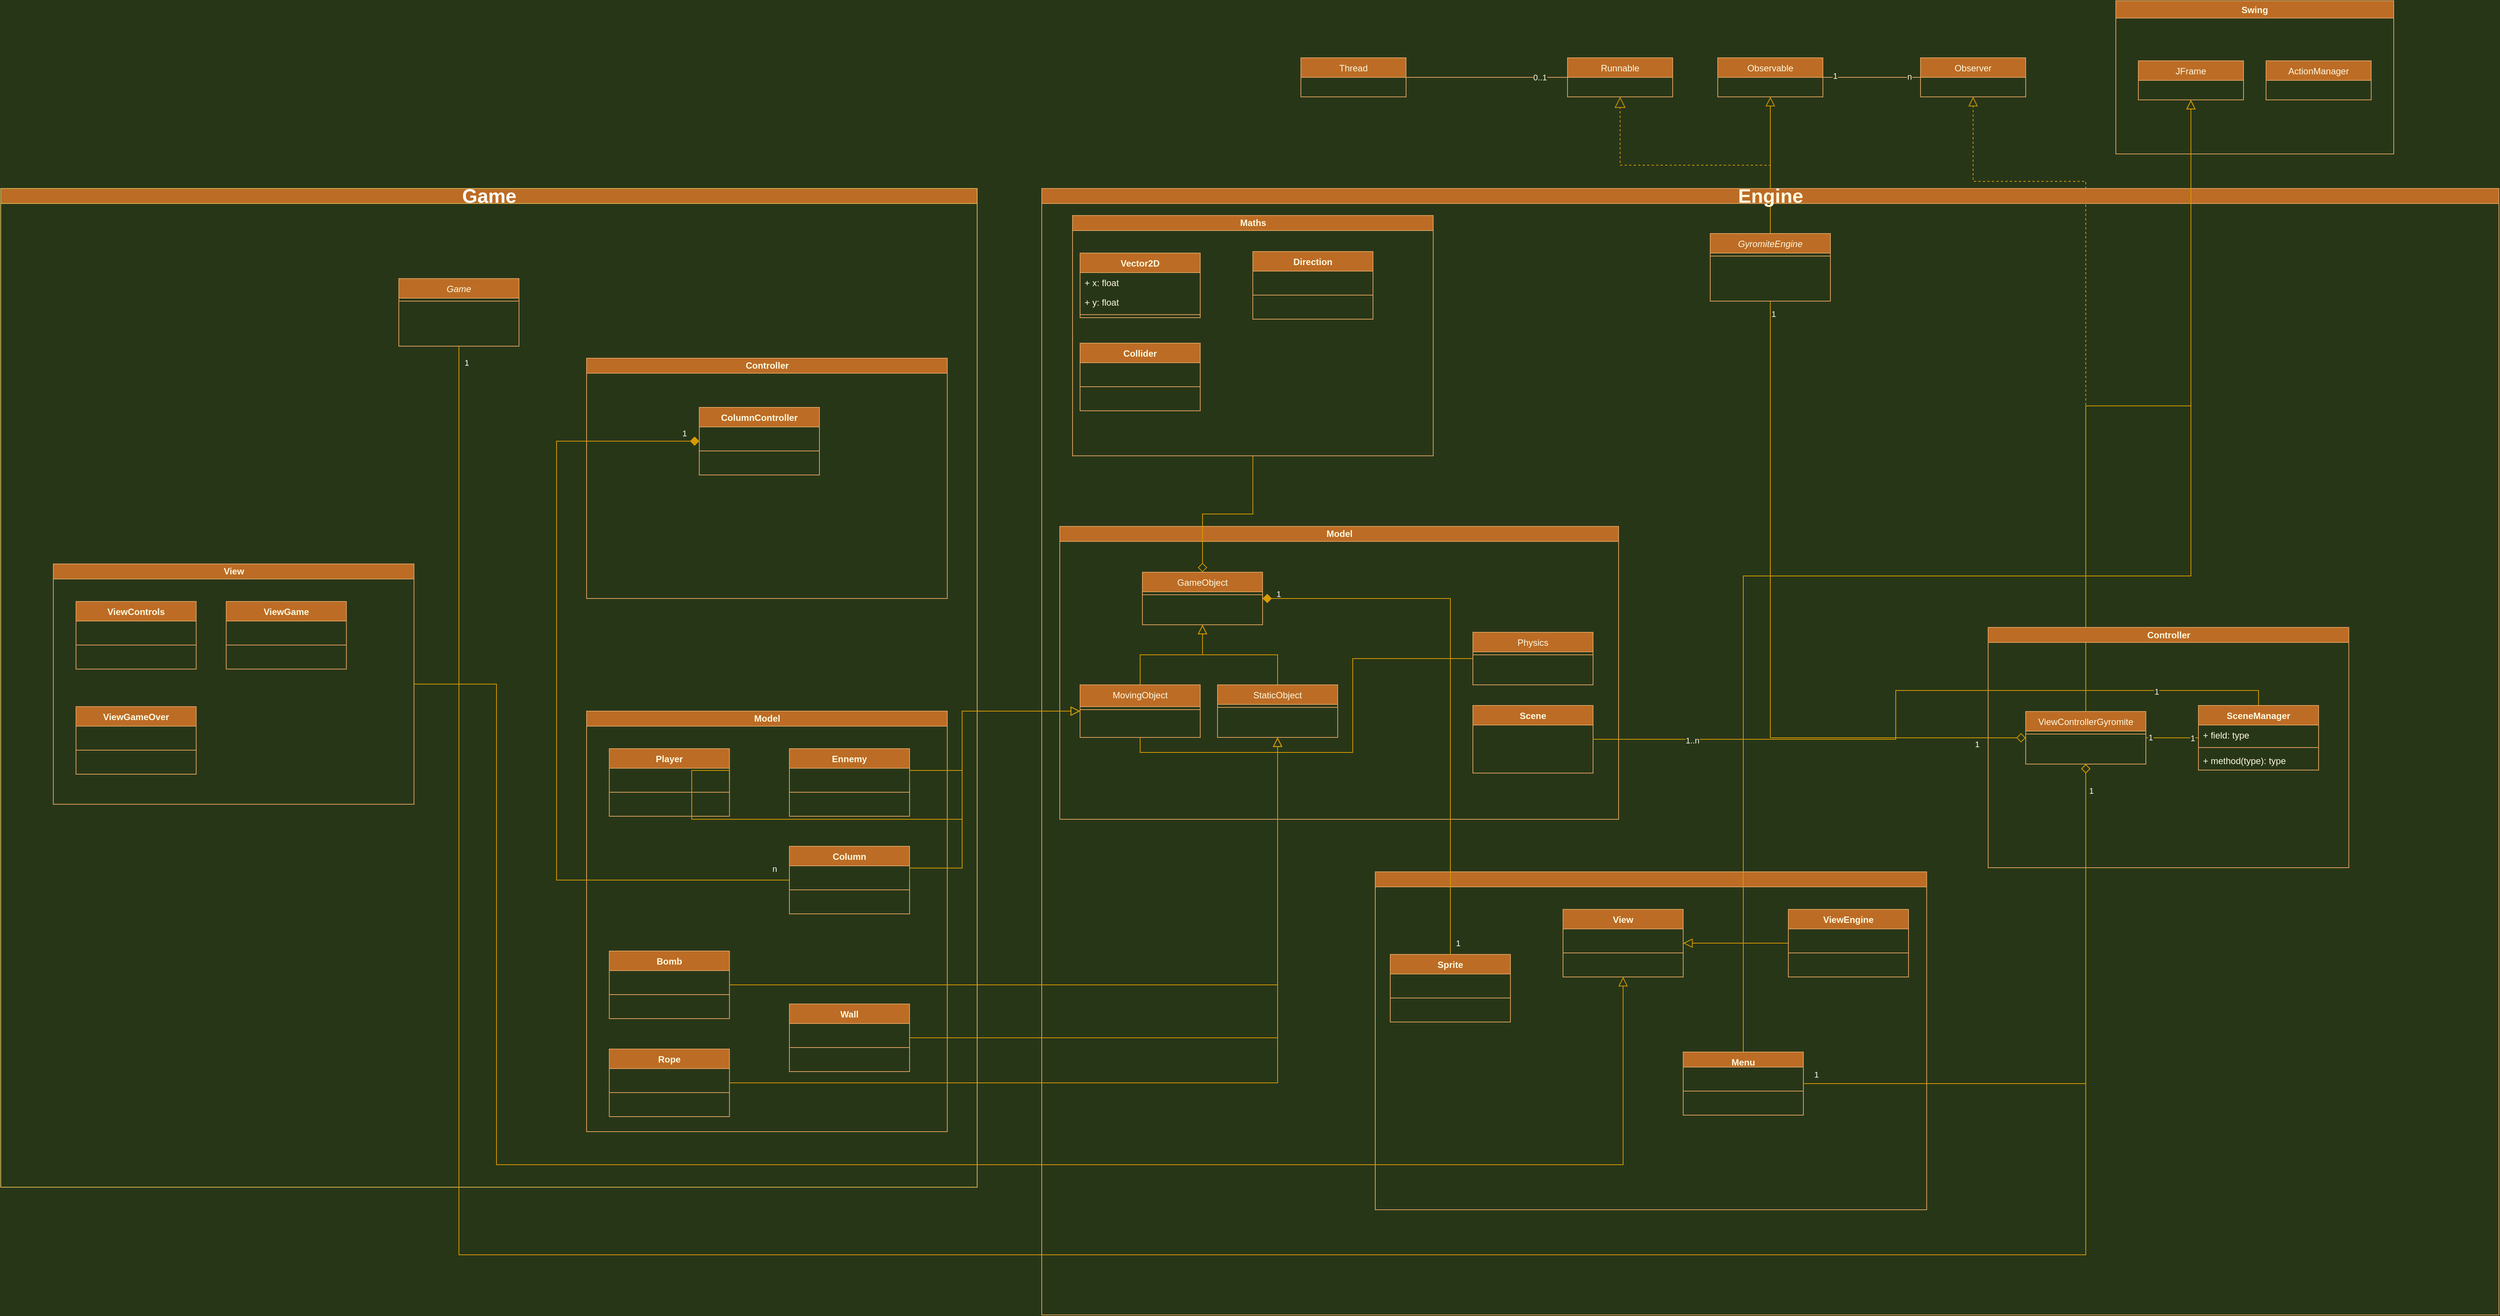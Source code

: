 <mxfile version="14.0.1" type="github">
  <diagram id="C5RBs43oDa-KdzZeNtuy" name="Page-1">
    <mxGraphModel dx="4851" dy="2394" grid="1" gridSize="10" guides="1" tooltips="1" connect="1" arrows="1" fold="1" page="1" pageScale="1" pageWidth="827" pageHeight="1169" background="#283618" math="0" shadow="0">
      <root>
        <mxCell id="WIyWlLk6GJQsqaUBKTNV-0" />
        <mxCell id="WIyWlLk6GJQsqaUBKTNV-1" parent="WIyWlLk6GJQsqaUBKTNV-0" />
        <mxCell id="8KOI1_YlrmLfLzNtjn5b-30" value="Thread" style="swimlane;fontStyle=0;childLayout=stackLayout;horizontal=1;startSize=26;fillColor=#BC6C25;horizontalStack=0;resizeParent=1;resizeParentMax=0;resizeLast=0;collapsible=1;marginBottom=0;strokeColor=#DDA15E;fontColor=#FEFAE0;" parent="WIyWlLk6GJQsqaUBKTNV-1" vertex="1">
          <mxGeometry x="-109" y="-794" width="140" height="52" as="geometry" />
        </mxCell>
        <mxCell id="8KOI1_YlrmLfLzNtjn5b-31" value="Observer" style="swimlane;fontStyle=0;childLayout=stackLayout;horizontal=1;startSize=26;fillColor=#BC6C25;horizontalStack=0;resizeParent=1;resizeParentMax=0;resizeLast=0;collapsible=1;marginBottom=0;strokeColor=#DDA15E;fontColor=#FEFAE0;" parent="WIyWlLk6GJQsqaUBKTNV-1" vertex="1">
          <mxGeometry x="716" y="-794" width="140" height="52" as="geometry" />
        </mxCell>
        <mxCell id="8KOI1_YlrmLfLzNtjn5b-64" style="edgeStyle=orthogonalEdgeStyle;rounded=0;sketch=0;orthogonalLoop=1;jettySize=auto;html=1;exitX=1;exitY=0.5;exitDx=0;exitDy=0;entryX=0;entryY=0.5;entryDx=0;entryDy=0;endArrow=none;endFill=0;fontColor=#FEFAE0;labelBackgroundColor=#283618;strokeColor=#DDA15E;" parent="WIyWlLk6GJQsqaUBKTNV-1" source="8KOI1_YlrmLfLzNtjn5b-32" target="8KOI1_YlrmLfLzNtjn5b-31" edge="1">
          <mxGeometry relative="1" as="geometry" />
        </mxCell>
        <mxCell id="8KOI1_YlrmLfLzNtjn5b-65" value="1" style="edgeLabel;html=1;align=center;verticalAlign=middle;resizable=0;points=[];fontColor=#FEFAE0;labelBackgroundColor=#283618;" parent="8KOI1_YlrmLfLzNtjn5b-64" vertex="1" connectable="0">
          <mxGeometry x="-0.754" y="2" relative="1" as="geometry">
            <mxPoint as="offset" />
          </mxGeometry>
        </mxCell>
        <mxCell id="8KOI1_YlrmLfLzNtjn5b-66" value="n" style="edgeLabel;html=1;align=center;verticalAlign=middle;resizable=0;points=[];fontColor=#FEFAE0;labelBackgroundColor=#283618;" parent="8KOI1_YlrmLfLzNtjn5b-64" vertex="1" connectable="0">
          <mxGeometry x="0.763" y="1" relative="1" as="geometry">
            <mxPoint as="offset" />
          </mxGeometry>
        </mxCell>
        <mxCell id="8KOI1_YlrmLfLzNtjn5b-32" value="Observable" style="swimlane;fontStyle=0;childLayout=stackLayout;horizontal=1;startSize=26;fillColor=#BC6C25;horizontalStack=0;resizeParent=1;resizeParentMax=0;resizeLast=0;collapsible=1;marginBottom=0;strokeColor=#DDA15E;fontColor=#FEFAE0;" parent="WIyWlLk6GJQsqaUBKTNV-1" vertex="1">
          <mxGeometry x="446" y="-794" width="140" height="52" as="geometry" />
        </mxCell>
        <mxCell id="8KOI1_YlrmLfLzNtjn5b-33" value="Runnable" style="swimlane;fontStyle=0;childLayout=stackLayout;horizontal=1;startSize=26;fillColor=#BC6C25;horizontalStack=0;resizeParent=1;resizeParentMax=0;resizeLast=0;collapsible=1;marginBottom=0;strokeColor=#DDA15E;fontColor=#FEFAE0;" parent="WIyWlLk6GJQsqaUBKTNV-1" vertex="1">
          <mxGeometry x="246" y="-794" width="140" height="52" as="geometry" />
        </mxCell>
        <mxCell id="8KOI1_YlrmLfLzNtjn5b-34" value="JFrame" style="swimlane;fontStyle=0;childLayout=stackLayout;horizontal=1;startSize=26;fillColor=#BC6C25;horizontalStack=0;resizeParent=1;resizeParentMax=0;resizeLast=0;collapsible=1;marginBottom=0;strokeColor=#DDA15E;fontColor=#FEFAE0;" parent="WIyWlLk6GJQsqaUBKTNV-1" vertex="1">
          <mxGeometry x="1006" y="-790" width="140" height="52" as="geometry" />
        </mxCell>
        <mxCell id="8KOI1_YlrmLfLzNtjn5b-35" value="ActionManager" style="swimlane;fontStyle=0;childLayout=stackLayout;horizontal=1;startSize=26;fillColor=#BC6C25;horizontalStack=0;resizeParent=1;resizeParentMax=0;resizeLast=0;collapsible=1;marginBottom=0;strokeColor=#DDA15E;fontColor=#FEFAE0;" parent="WIyWlLk6GJQsqaUBKTNV-1" vertex="1">
          <mxGeometry x="1176" y="-790" width="140" height="52" as="geometry" />
        </mxCell>
        <mxCell id="8KOI1_YlrmLfLzNtjn5b-39" value="" style="endArrow=none;html=1;fontColor=#FEFAE0;exitX=1;exitY=0.5;exitDx=0;exitDy=0;entryX=0;entryY=0.5;entryDx=0;entryDy=0;labelBackgroundColor=#283618;strokeColor=#DDA15E;" parent="WIyWlLk6GJQsqaUBKTNV-1" source="8KOI1_YlrmLfLzNtjn5b-30" target="8KOI1_YlrmLfLzNtjn5b-33" edge="1">
          <mxGeometry width="50" height="50" relative="1" as="geometry">
            <mxPoint x="406" y="-614" as="sourcePoint" />
            <mxPoint x="456" y="-664" as="targetPoint" />
          </mxGeometry>
        </mxCell>
        <mxCell id="8KOI1_YlrmLfLzNtjn5b-69" value="0..1" style="edgeLabel;html=1;align=center;verticalAlign=middle;resizable=0;points=[];fontColor=#FEFAE0;labelBackgroundColor=#283618;" parent="8KOI1_YlrmLfLzNtjn5b-39" vertex="1" connectable="0">
          <mxGeometry x="0.653" relative="1" as="geometry">
            <mxPoint as="offset" />
          </mxGeometry>
        </mxCell>
        <mxCell id="8KOI1_YlrmLfLzNtjn5b-40" value="" style="endArrow=block;endSize=10;endFill=0;shadow=0;strokeWidth=1;rounded=0;edgeStyle=elbowEdgeStyle;elbow=vertical;entryX=0.5;entryY=1;entryDx=0;entryDy=0;exitX=0.5;exitY=0;exitDx=0;exitDy=0;labelBackgroundColor=#283618;strokeColor=#d79b00;fontColor=#FEFAE0;fillColor=#ffe6cc;" parent="WIyWlLk6GJQsqaUBKTNV-1" source="8KOI1_YlrmLfLzNtjn5b-0" target="8KOI1_YlrmLfLzNtjn5b-32" edge="1">
          <mxGeometry width="160" relative="1" as="geometry">
            <mxPoint x="216" y="-449.5" as="sourcePoint" />
            <mxPoint x="316" y="-599.5" as="targetPoint" />
          </mxGeometry>
        </mxCell>
        <mxCell id="8KOI1_YlrmLfLzNtjn5b-41" value="" style="endArrow=block;dashed=1;endFill=0;endSize=12;html=1;fontColor=#FEFAE0;exitX=0.5;exitY=0;exitDx=0;exitDy=0;entryX=0.5;entryY=1;entryDx=0;entryDy=0;edgeStyle=orthogonalEdgeStyle;rounded=0;labelBackgroundColor=#283618;strokeColor=#d79b00;fillColor=#ffe6cc;" parent="WIyWlLk6GJQsqaUBKTNV-1" source="8KOI1_YlrmLfLzNtjn5b-0" target="8KOI1_YlrmLfLzNtjn5b-33" edge="1">
          <mxGeometry width="160" relative="1" as="geometry">
            <mxPoint x="356" y="-709.5" as="sourcePoint" />
            <mxPoint x="516" y="-709.5" as="targetPoint" />
          </mxGeometry>
        </mxCell>
        <mxCell id="8KOI1_YlrmLfLzNtjn5b-50" value="" style="endArrow=block;endSize=10;endFill=0;shadow=0;strokeWidth=1;rounded=0;edgeStyle=elbowEdgeStyle;elbow=vertical;entryX=0.5;entryY=1;entryDx=0;entryDy=0;exitX=0.5;exitY=0;exitDx=0;exitDy=0;labelBackgroundColor=#283618;strokeColor=#d79b00;fontColor=#FEFAE0;fillColor=#ffe6cc;" parent="WIyWlLk6GJQsqaUBKTNV-1" source="8KOI1_YlrmLfLzNtjn5b-42" target="8KOI1_YlrmLfLzNtjn5b-34" edge="1">
          <mxGeometry width="160" relative="1" as="geometry">
            <mxPoint x="-19.0" y="-269.5" as="sourcePoint" />
            <mxPoint x="336" y="-399.5" as="targetPoint" />
          </mxGeometry>
        </mxCell>
        <mxCell id="8KOI1_YlrmLfLzNtjn5b-63" value="" style="endArrow=block;endSize=10;endFill=0;shadow=0;strokeWidth=1;rounded=0;edgeStyle=elbowEdgeStyle;elbow=vertical;entryX=0.5;entryY=1;entryDx=0;entryDy=0;exitX=0.5;exitY=0;exitDx=0;exitDy=0;dashed=1;labelBackgroundColor=#283618;strokeColor=#d79b00;fontColor=#FEFAE0;fillColor=#ffe6cc;" parent="WIyWlLk6GJQsqaUBKTNV-1" source="8KOI1_YlrmLfLzNtjn5b-42" target="8KOI1_YlrmLfLzNtjn5b-31" edge="1">
          <mxGeometry width="160" relative="1" as="geometry">
            <mxPoint x="826" y="-309.5" as="sourcePoint" />
            <mxPoint x="1116" y="-537.5" as="targetPoint" />
            <Array as="points">
              <mxPoint x="786" y="-629.5" />
              <mxPoint x="976" y="-349.5" />
            </Array>
          </mxGeometry>
        </mxCell>
        <mxCell id="8KOI1_YlrmLfLzNtjn5b-75" value="&lt;font style=&quot;font-size: 26px&quot;&gt;Engine&lt;/font&gt;" style="swimlane;html=1;startSize=20;horizontal=1;containerType=tree;newEdgeStyle={&quot;edgeStyle&quot;:&quot;elbowEdgeStyle&quot;,&quot;startArrow&quot;:&quot;none&quot;,&quot;endArrow&quot;:&quot;none&quot;};fillColor=#BC6C25;strokeColor=#DDA15E;fontColor=#FEFAE0;strokeWidth=1;perimeterSpacing=0;" parent="WIyWlLk6GJQsqaUBKTNV-1" vertex="1">
          <mxGeometry x="-454" y="-620" width="1940" height="1500" as="geometry" />
        </mxCell>
        <mxCell id="8KOI1_YlrmLfLzNtjn5b-81" value="Controller" style="swimlane;html=1;startSize=20;horizontal=1;containerType=tree;newEdgeStyle={&quot;edgeStyle&quot;:&quot;elbowEdgeStyle&quot;,&quot;startArrow&quot;:&quot;none&quot;,&quot;endArrow&quot;:&quot;none&quot;};fillColor=#BC6C25;strokeColor=#DDA15E;fontColor=#FEFAE0;" parent="8KOI1_YlrmLfLzNtjn5b-75" vertex="1">
          <mxGeometry x="1260" y="584.5" width="480.2" height="320" as="geometry" />
        </mxCell>
        <mxCell id="8KOI1_YlrmLfLzNtjn5b-42" value="ViewControllerGyromite" style="swimlane;fontStyle=0;align=center;verticalAlign=top;childLayout=stackLayout;horizontal=1;startSize=26;horizontalStack=0;resizeParent=1;resizeLast=0;collapsible=1;marginBottom=0;rounded=0;shadow=0;strokeWidth=1;fillColor=#BC6C25;strokeColor=#DDA15E;fontColor=#FEFAE0;" parent="8KOI1_YlrmLfLzNtjn5b-81" vertex="1">
          <mxGeometry x="50" y="112" width="160" height="70" as="geometry">
            <mxRectangle x="340" y="380" width="170" height="26" as="alternateBounds" />
          </mxGeometry>
        </mxCell>
        <mxCell id="8KOI1_YlrmLfLzNtjn5b-43" value="" style="line;html=1;strokeWidth=1;align=left;verticalAlign=middle;spacingTop=-1;spacingLeft=3;spacingRight=3;rotatable=0;labelPosition=right;points=[];portConstraint=eastwest;labelBackgroundColor=#283618;fillColor=#BC6C25;strokeColor=#DDA15E;fontColor=#FEFAE0;" parent="8KOI1_YlrmLfLzNtjn5b-42" vertex="1">
          <mxGeometry y="26" width="160" height="8" as="geometry" />
        </mxCell>
        <mxCell id="8KOI1_YlrmLfLzNtjn5b-113" value="SceneManager" style="swimlane;fontStyle=1;align=center;verticalAlign=top;childLayout=stackLayout;horizontal=1;startSize=26;horizontalStack=0;resizeParent=1;resizeParentMax=0;resizeLast=0;collapsible=1;marginBottom=0;fillColor=#BC6C25;strokeColor=#DDA15E;fontColor=#FEFAE0;" parent="8KOI1_YlrmLfLzNtjn5b-81" vertex="1">
          <mxGeometry x="280" y="104" width="160" height="86" as="geometry" />
        </mxCell>
        <mxCell id="8KOI1_YlrmLfLzNtjn5b-114" value="+ field: type" style="text;strokeColor=none;fillColor=none;align=left;verticalAlign=top;spacingLeft=4;spacingRight=4;overflow=hidden;rotatable=0;points=[[0,0.5],[1,0.5]];portConstraint=eastwest;fontColor=#FEFAE0;" parent="8KOI1_YlrmLfLzNtjn5b-113" vertex="1">
          <mxGeometry y="26" width="160" height="26" as="geometry" />
        </mxCell>
        <mxCell id="8KOI1_YlrmLfLzNtjn5b-115" value="" style="line;strokeWidth=1;fillColor=none;align=left;verticalAlign=middle;spacingTop=-1;spacingLeft=3;spacingRight=3;rotatable=0;labelPosition=right;points=[];portConstraint=eastwest;labelBackgroundColor=#283618;strokeColor=#DDA15E;fontColor=#FEFAE0;" parent="8KOI1_YlrmLfLzNtjn5b-113" vertex="1">
          <mxGeometry y="52" width="160" height="8" as="geometry" />
        </mxCell>
        <mxCell id="8KOI1_YlrmLfLzNtjn5b-116" value="+ method(type): type" style="text;strokeColor=none;fillColor=none;align=left;verticalAlign=top;spacingLeft=4;spacingRight=4;overflow=hidden;rotatable=0;points=[[0,0.5],[1,0.5]];portConstraint=eastwest;fontColor=#FEFAE0;" parent="8KOI1_YlrmLfLzNtjn5b-113" vertex="1">
          <mxGeometry y="60" width="160" height="26" as="geometry" />
        </mxCell>
        <mxCell id="8KOI1_YlrmLfLzNtjn5b-117" style="edgeStyle=orthogonalEdgeStyle;rounded=0;sketch=0;orthogonalLoop=1;jettySize=auto;html=1;entryX=1;entryY=0.5;entryDx=0;entryDy=0;endArrow=none;endFill=0;fontColor=#FEFAE0;labelBackgroundColor=#283618;strokeColor=#d79b00;fillColor=#ffe6cc;" parent="8KOI1_YlrmLfLzNtjn5b-81" source="8KOI1_YlrmLfLzNtjn5b-113" target="8KOI1_YlrmLfLzNtjn5b-42" edge="1">
          <mxGeometry relative="1" as="geometry" />
        </mxCell>
        <mxCell id="8KOI1_YlrmLfLzNtjn5b-118" value="1" style="edgeLabel;html=1;align=center;verticalAlign=middle;resizable=0;points=[];fontColor=#FEFAE0;labelBackgroundColor=#283618;" parent="8KOI1_YlrmLfLzNtjn5b-117" vertex="1" connectable="0">
          <mxGeometry x="0.841" y="-1" relative="1" as="geometry">
            <mxPoint as="offset" />
          </mxGeometry>
        </mxCell>
        <mxCell id="8KOI1_YlrmLfLzNtjn5b-119" value="1" style="edgeLabel;html=1;align=center;verticalAlign=middle;resizable=0;points=[];fontColor=#FEFAE0;labelBackgroundColor=#283618;" parent="8KOI1_YlrmLfLzNtjn5b-117" vertex="1" connectable="0">
          <mxGeometry x="-0.751" relative="1" as="geometry">
            <mxPoint as="offset" />
          </mxGeometry>
        </mxCell>
        <mxCell id="5Mr3wBkSUfu-SN_bbP91-120" style="edgeStyle=orthogonalEdgeStyle;rounded=0;orthogonalLoop=1;jettySize=auto;html=1;exitX=0.5;exitY=1;exitDx=0;exitDy=0;entryX=0;entryY=0.5;entryDx=0;entryDy=0;endArrow=diamond;endFill=0;strokeColor=#d79b00;fillColor=#ffe6cc;endSize=10;" edge="1" parent="8KOI1_YlrmLfLzNtjn5b-75" source="8KOI1_YlrmLfLzNtjn5b-0" target="8KOI1_YlrmLfLzNtjn5b-42">
          <mxGeometry relative="1" as="geometry">
            <Array as="points">
              <mxPoint x="970" y="732" />
            </Array>
          </mxGeometry>
        </mxCell>
        <mxCell id="5Mr3wBkSUfu-SN_bbP91-125" value="&lt;span style=&quot;&quot;&gt;&lt;font color=&quot;#FFFFFF&quot;&gt;1&lt;/font&gt;&lt;/span&gt;" style="edgeLabel;html=1;align=center;verticalAlign=middle;resizable=0;points=[];labelBackgroundColor=none;" vertex="1" connectable="0" parent="5Mr3wBkSUfu-SN_bbP91-120">
          <mxGeometry x="0.828" y="1" relative="1" as="geometry">
            <mxPoint x="13.42" y="9.5" as="offset" />
          </mxGeometry>
        </mxCell>
        <mxCell id="5Mr3wBkSUfu-SN_bbP91-126" value="1" style="edgeLabel;html=1;align=center;verticalAlign=middle;resizable=0;points=[];fontColor=#FFFFFF;labelBackgroundColor=none;" vertex="1" connectable="0" parent="5Mr3wBkSUfu-SN_bbP91-120">
          <mxGeometry x="-0.963" relative="1" as="geometry">
            <mxPoint x="4" as="offset" />
          </mxGeometry>
        </mxCell>
        <mxCell id="8KOI1_YlrmLfLzNtjn5b-0" value="GyromiteEngine" style="swimlane;fontStyle=2;align=center;verticalAlign=top;childLayout=stackLayout;horizontal=1;startSize=26;horizontalStack=0;resizeParent=1;resizeLast=0;collapsible=1;marginBottom=0;rounded=0;shadow=0;strokeWidth=1;fillColor=#BC6C25;strokeColor=#DDA15E;fontColor=#FEFAE0;" parent="8KOI1_YlrmLfLzNtjn5b-75" vertex="1">
          <mxGeometry x="890" y="60" width="160" height="90" as="geometry">
            <mxRectangle x="230" y="140" width="160" height="26" as="alternateBounds" />
          </mxGeometry>
        </mxCell>
        <mxCell id="8KOI1_YlrmLfLzNtjn5b-4" value="" style="line;html=1;strokeWidth=1;align=left;verticalAlign=middle;spacingTop=-1;spacingLeft=3;spacingRight=3;rotatable=0;labelPosition=right;points=[];portConstraint=eastwest;labelBackgroundColor=#283618;fillColor=#BC6C25;strokeColor=#DDA15E;fontColor=#FEFAE0;" parent="8KOI1_YlrmLfLzNtjn5b-0" vertex="1">
          <mxGeometry y="26" width="160" height="8" as="geometry" />
        </mxCell>
        <mxCell id="5Mr3wBkSUfu-SN_bbP91-8" value="Model" style="swimlane;html=1;startSize=20;horizontal=1;containerType=tree;newEdgeStyle={&quot;edgeStyle&quot;:&quot;elbowEdgeStyle&quot;,&quot;startArrow&quot;:&quot;none&quot;,&quot;endArrow&quot;:&quot;none&quot;};fillColor=#BC6C25;strokeColor=#DDA15E;fontColor=#FEFAE0;" vertex="1" parent="8KOI1_YlrmLfLzNtjn5b-75">
          <mxGeometry x="24" y="450" width="744" height="390" as="geometry" />
        </mxCell>
        <mxCell id="8KOI1_YlrmLfLzNtjn5b-17" value="GameObject" style="swimlane;fontStyle=0;align=center;verticalAlign=top;childLayout=stackLayout;horizontal=1;startSize=26;horizontalStack=0;resizeParent=1;resizeLast=0;collapsible=1;marginBottom=0;rounded=0;shadow=0;strokeWidth=1;fillColor=#BC6C25;strokeColor=#DDA15E;fontColor=#FEFAE0;" parent="5Mr3wBkSUfu-SN_bbP91-8" vertex="1">
          <mxGeometry x="110" y="61" width="160" height="70" as="geometry">
            <mxRectangle x="550" y="140" width="160" height="26" as="alternateBounds" />
          </mxGeometry>
        </mxCell>
        <mxCell id="8KOI1_YlrmLfLzNtjn5b-23" value="" style="line;html=1;strokeWidth=1;align=left;verticalAlign=middle;spacingTop=-1;spacingLeft=3;spacingRight=3;rotatable=0;labelPosition=right;points=[];portConstraint=eastwest;labelBackgroundColor=#283618;fillColor=#BC6C25;strokeColor=#DDA15E;fontColor=#FEFAE0;" parent="8KOI1_YlrmLfLzNtjn5b-17" vertex="1">
          <mxGeometry y="26" width="160" height="8" as="geometry" />
        </mxCell>
        <mxCell id="5Mr3wBkSUfu-SN_bbP91-109" style="edgeStyle=orthogonalEdgeStyle;rounded=0;orthogonalLoop=1;jettySize=auto;html=1;exitX=0;exitY=0.5;exitDx=0;exitDy=0;entryX=0.5;entryY=1;entryDx=0;entryDy=0;endArrow=none;endFill=0;fillColor=#ffe6cc;strokeColor=#d79b00;" edge="1" parent="5Mr3wBkSUfu-SN_bbP91-8" source="8KOI1_YlrmLfLzNtjn5b-70" target="5Mr3wBkSUfu-SN_bbP91-67">
          <mxGeometry relative="1" as="geometry">
            <Array as="points">
              <mxPoint x="390" y="301" />
              <mxPoint x="107" y="301" />
            </Array>
          </mxGeometry>
        </mxCell>
        <mxCell id="8KOI1_YlrmLfLzNtjn5b-70" value="Physics" style="swimlane;fontStyle=0;align=center;verticalAlign=top;childLayout=stackLayout;horizontal=1;startSize=26;horizontalStack=0;resizeParent=1;resizeLast=0;collapsible=1;marginBottom=0;rounded=0;shadow=0;strokeWidth=1;fillColor=#BC6C25;strokeColor=#DDA15E;fontColor=#FEFAE0;" parent="5Mr3wBkSUfu-SN_bbP91-8" vertex="1">
          <mxGeometry x="550" y="141" width="160" height="70" as="geometry">
            <mxRectangle x="550" y="140" width="160" height="26" as="alternateBounds" />
          </mxGeometry>
        </mxCell>
        <mxCell id="8KOI1_YlrmLfLzNtjn5b-71" value="" style="line;html=1;strokeWidth=1;align=left;verticalAlign=middle;spacingTop=-1;spacingLeft=3;spacingRight=3;rotatable=0;labelPosition=right;points=[];portConstraint=eastwest;labelBackgroundColor=#283618;fillColor=#BC6C25;strokeColor=#DDA15E;fontColor=#FEFAE0;" parent="8KOI1_YlrmLfLzNtjn5b-70" vertex="1">
          <mxGeometry y="26" width="160" height="8" as="geometry" />
        </mxCell>
        <mxCell id="5Mr3wBkSUfu-SN_bbP91-71" style="edgeStyle=orthogonalEdgeStyle;rounded=0;orthogonalLoop=1;jettySize=auto;html=1;exitX=0.5;exitY=0;exitDx=0;exitDy=0;entryX=0.5;entryY=1;entryDx=0;entryDy=0;fillColor=#ffe6cc;strokeColor=#d79b00;endArrow=block;endFill=0;endSize=10;" edge="1" parent="5Mr3wBkSUfu-SN_bbP91-8" source="5Mr3wBkSUfu-SN_bbP91-67" target="8KOI1_YlrmLfLzNtjn5b-17">
          <mxGeometry relative="1" as="geometry" />
        </mxCell>
        <mxCell id="5Mr3wBkSUfu-SN_bbP91-67" value="MovingObject" style="swimlane;fontStyle=0;align=center;verticalAlign=top;childLayout=stackLayout;horizontal=1;startSize=29;horizontalStack=0;resizeParent=1;resizeLast=0;collapsible=1;marginBottom=0;rounded=0;shadow=0;strokeWidth=1;fillColor=#BC6C25;strokeColor=#DDA15E;fontColor=#FEFAE0;" vertex="1" parent="5Mr3wBkSUfu-SN_bbP91-8">
          <mxGeometry x="27" y="211" width="160" height="70" as="geometry">
            <mxRectangle x="550" y="140" width="160" height="26" as="alternateBounds" />
          </mxGeometry>
        </mxCell>
        <mxCell id="5Mr3wBkSUfu-SN_bbP91-68" value="" style="line;html=1;strokeWidth=1;align=left;verticalAlign=middle;spacingTop=-1;spacingLeft=3;spacingRight=3;rotatable=0;labelPosition=right;points=[];portConstraint=eastwest;labelBackgroundColor=#283618;fillColor=#BC6C25;strokeColor=#DDA15E;fontColor=#FEFAE0;" vertex="1" parent="5Mr3wBkSUfu-SN_bbP91-67">
          <mxGeometry y="29" width="160" height="8" as="geometry" />
        </mxCell>
        <mxCell id="5Mr3wBkSUfu-SN_bbP91-69" value="StaticObject" style="swimlane;fontStyle=0;align=center;verticalAlign=top;childLayout=stackLayout;horizontal=1;startSize=26;horizontalStack=0;resizeParent=1;resizeLast=0;collapsible=1;marginBottom=0;rounded=0;shadow=0;strokeWidth=1;fillColor=#BC6C25;strokeColor=#DDA15E;fontColor=#FEFAE0;" vertex="1" parent="5Mr3wBkSUfu-SN_bbP91-8">
          <mxGeometry x="210" y="211" width="160" height="70" as="geometry">
            <mxRectangle x="550" y="140" width="160" height="26" as="alternateBounds" />
          </mxGeometry>
        </mxCell>
        <mxCell id="5Mr3wBkSUfu-SN_bbP91-70" value="" style="line;html=1;strokeWidth=1;align=left;verticalAlign=middle;spacingTop=-1;spacingLeft=3;spacingRight=3;rotatable=0;labelPosition=right;points=[];portConstraint=eastwest;labelBackgroundColor=#283618;fillColor=#BC6C25;strokeColor=#DDA15E;fontColor=#FEFAE0;" vertex="1" parent="5Mr3wBkSUfu-SN_bbP91-69">
          <mxGeometry y="26" width="160" height="8" as="geometry" />
        </mxCell>
        <mxCell id="5Mr3wBkSUfu-SN_bbP91-72" style="edgeStyle=orthogonalEdgeStyle;rounded=0;orthogonalLoop=1;jettySize=auto;html=1;exitX=0.5;exitY=0;exitDx=0;exitDy=0;fillColor=#ffe6cc;strokeColor=#d79b00;endArrow=block;endFill=0;entryX=0.5;entryY=1;entryDx=0;entryDy=0;endSize=10;" edge="1" parent="5Mr3wBkSUfu-SN_bbP91-8" source="5Mr3wBkSUfu-SN_bbP91-69" target="8KOI1_YlrmLfLzNtjn5b-17">
          <mxGeometry relative="1" as="geometry">
            <mxPoint x="1370" y="390" as="targetPoint" />
          </mxGeometry>
        </mxCell>
        <mxCell id="8KOI1_YlrmLfLzNtjn5b-104" value="Scene" style="swimlane;fontStyle=1;align=center;verticalAlign=top;childLayout=stackLayout;horizontal=1;startSize=26;horizontalStack=0;resizeParent=1;resizeParentMax=0;resizeLast=0;collapsible=1;marginBottom=0;fillColor=#BC6C25;strokeColor=#DDA15E;fontColor=#FEFAE0;" parent="5Mr3wBkSUfu-SN_bbP91-8" vertex="1">
          <mxGeometry x="550" y="238.5" width="160" height="90" as="geometry" />
        </mxCell>
        <mxCell id="5Mr3wBkSUfu-SN_bbP91-58" value="&amp;nbsp;" style="swimlane;html=1;startSize=20;horizontal=1;containerType=tree;newEdgeStyle={&quot;edgeStyle&quot;:&quot;elbowEdgeStyle&quot;,&quot;startArrow&quot;:&quot;none&quot;,&quot;endArrow&quot;:&quot;none&quot;};fillColor=#BC6C25;strokeColor=#DDA15E;fontColor=#FEFAE0;" vertex="1" parent="8KOI1_YlrmLfLzNtjn5b-75">
          <mxGeometry x="444" y="910" width="734.2" height="450" as="geometry" />
        </mxCell>
        <mxCell id="5Mr3wBkSUfu-SN_bbP91-108" style="edgeStyle=orthogonalEdgeStyle;rounded=0;orthogonalLoop=1;jettySize=auto;html=1;entryX=1;entryY=0.5;entryDx=0;entryDy=0;endArrow=block;endFill=0;fillColor=#ffe6cc;strokeColor=#d79b00;endSize=10;" edge="1" parent="5Mr3wBkSUfu-SN_bbP91-58" source="5Mr3wBkSUfu-SN_bbP91-59" target="5Mr3wBkSUfu-SN_bbP91-61">
          <mxGeometry relative="1" as="geometry" />
        </mxCell>
        <mxCell id="5Mr3wBkSUfu-SN_bbP91-59" value="ViewEngine" style="swimlane;fontStyle=1;align=center;verticalAlign=top;childLayout=stackLayout;horizontal=1;startSize=26;horizontalStack=0;resizeParent=1;resizeParentMax=0;resizeLast=0;collapsible=1;marginBottom=0;fillColor=#BC6C25;strokeColor=#DDA15E;fontColor=#FEFAE0;" vertex="1" parent="5Mr3wBkSUfu-SN_bbP91-58">
          <mxGeometry x="550" y="50" width="160" height="90" as="geometry" />
        </mxCell>
        <mxCell id="5Mr3wBkSUfu-SN_bbP91-60" value="" style="line;strokeWidth=1;fillColor=none;align=left;verticalAlign=middle;spacingTop=-1;spacingLeft=3;spacingRight=3;rotatable=0;labelPosition=right;points=[];portConstraint=eastwest;labelBackgroundColor=#283618;strokeColor=#DDA15E;fontColor=#FEFAE0;" vertex="1" parent="5Mr3wBkSUfu-SN_bbP91-59">
          <mxGeometry y="26" width="160" height="64" as="geometry" />
        </mxCell>
        <mxCell id="5Mr3wBkSUfu-SN_bbP91-61" value="View" style="swimlane;fontStyle=1;align=center;verticalAlign=top;childLayout=stackLayout;horizontal=1;startSize=26;horizontalStack=0;resizeParent=1;resizeParentMax=0;resizeLast=0;collapsible=1;marginBottom=0;fillColor=#BC6C25;strokeColor=#DDA15E;fontColor=#FEFAE0;" vertex="1" parent="5Mr3wBkSUfu-SN_bbP91-58">
          <mxGeometry x="250.0" y="50" width="160" height="90" as="geometry" />
        </mxCell>
        <mxCell id="5Mr3wBkSUfu-SN_bbP91-62" value="" style="line;strokeWidth=1;fillColor=none;align=left;verticalAlign=middle;spacingTop=-1;spacingLeft=3;spacingRight=3;rotatable=0;labelPosition=right;points=[];portConstraint=eastwest;labelBackgroundColor=#283618;strokeColor=#DDA15E;fontColor=#FEFAE0;" vertex="1" parent="5Mr3wBkSUfu-SN_bbP91-61">
          <mxGeometry y="26" width="160" height="64" as="geometry" />
        </mxCell>
        <mxCell id="5Mr3wBkSUfu-SN_bbP91-63" value="Sprite" style="swimlane;fontStyle=1;align=center;verticalAlign=top;childLayout=stackLayout;horizontal=1;startSize=26;horizontalStack=0;resizeParent=1;resizeParentMax=0;resizeLast=0;collapsible=1;marginBottom=0;fillColor=#BC6C25;strokeColor=#DDA15E;fontColor=#FEFAE0;" vertex="1" parent="5Mr3wBkSUfu-SN_bbP91-58">
          <mxGeometry x="20.0" y="110" width="160" height="90" as="geometry" />
        </mxCell>
        <mxCell id="5Mr3wBkSUfu-SN_bbP91-64" value="" style="line;strokeWidth=1;fillColor=none;align=left;verticalAlign=middle;spacingTop=-1;spacingLeft=3;spacingRight=3;rotatable=0;labelPosition=right;points=[];portConstraint=eastwest;labelBackgroundColor=#283618;strokeColor=#DDA15E;fontColor=#FEFAE0;" vertex="1" parent="5Mr3wBkSUfu-SN_bbP91-63">
          <mxGeometry y="26" width="160" height="64" as="geometry" />
        </mxCell>
        <mxCell id="5Mr3wBkSUfu-SN_bbP91-65" value="Menu" style="swimlane;fontStyle=1;align=center;verticalAlign=top;childLayout=stackLayout;horizontal=1;startSize=20;horizontalStack=0;resizeParent=1;resizeParentMax=0;resizeLast=0;collapsible=1;marginBottom=0;fillColor=#BC6C25;strokeColor=#DDA15E;fontColor=#FEFAE0;" vertex="1" parent="5Mr3wBkSUfu-SN_bbP91-58">
          <mxGeometry x="410" y="240" width="160" height="84" as="geometry" />
        </mxCell>
        <mxCell id="5Mr3wBkSUfu-SN_bbP91-66" value="" style="line;strokeWidth=1;fillColor=none;align=left;verticalAlign=middle;spacingTop=-1;spacingLeft=3;spacingRight=3;rotatable=0;labelPosition=right;points=[];portConstraint=eastwest;labelBackgroundColor=#283618;strokeColor=#DDA15E;fontColor=#FEFAE0;" vertex="1" parent="5Mr3wBkSUfu-SN_bbP91-65">
          <mxGeometry y="20" width="160" height="64" as="geometry" />
        </mxCell>
        <mxCell id="5Mr3wBkSUfu-SN_bbP91-138" style="edgeStyle=orthogonalEdgeStyle;rounded=0;orthogonalLoop=1;jettySize=auto;html=1;exitX=0.5;exitY=1;exitDx=0;exitDy=0;entryX=0.5;entryY=0;entryDx=0;entryDy=0;endArrow=diamond;endFill=0;endSize=10;strokeColor=#d79b00;fontColor=#FFFFFF;fillColor=#ffe6cc;" edge="1" parent="8KOI1_YlrmLfLzNtjn5b-75" source="5Mr3wBkSUfu-SN_bbP91-73" target="8KOI1_YlrmLfLzNtjn5b-17">
          <mxGeometry relative="1" as="geometry" />
        </mxCell>
        <mxCell id="5Mr3wBkSUfu-SN_bbP91-73" value="Maths" style="swimlane;html=1;startSize=20;horizontal=1;containerType=tree;newEdgeStyle={&quot;edgeStyle&quot;:&quot;elbowEdgeStyle&quot;,&quot;startArrow&quot;:&quot;none&quot;,&quot;endArrow&quot;:&quot;none&quot;};fillColor=#BC6C25;strokeColor=#DDA15E;fontColor=#FEFAE0;" vertex="1" parent="8KOI1_YlrmLfLzNtjn5b-75">
          <mxGeometry x="41" y="36" width="480.2" height="320" as="geometry" />
        </mxCell>
        <mxCell id="5Mr3wBkSUfu-SN_bbP91-74" value="Vector2D" style="swimlane;fontStyle=1;align=center;verticalAlign=top;childLayout=stackLayout;horizontal=1;startSize=26;horizontalStack=0;resizeParent=1;resizeParentMax=0;resizeLast=0;collapsible=1;marginBottom=0;fillColor=#BC6C25;strokeColor=#DDA15E;fontColor=#FEFAE0;" vertex="1" parent="5Mr3wBkSUfu-SN_bbP91-73">
          <mxGeometry x="10" y="50" width="160" height="86" as="geometry" />
        </mxCell>
        <mxCell id="5Mr3wBkSUfu-SN_bbP91-75" value="+ x: float" style="text;strokeColor=none;fillColor=none;align=left;verticalAlign=top;spacingLeft=4;spacingRight=4;overflow=hidden;rotatable=0;points=[[0,0.5],[1,0.5]];portConstraint=eastwest;fontColor=#FEFAE0;" vertex="1" parent="5Mr3wBkSUfu-SN_bbP91-74">
          <mxGeometry y="26" width="160" height="26" as="geometry" />
        </mxCell>
        <mxCell id="5Mr3wBkSUfu-SN_bbP91-76" value="+ y: float" style="text;strokeColor=none;fillColor=none;align=left;verticalAlign=top;spacingLeft=4;spacingRight=4;overflow=hidden;rotatable=0;points=[[0,0.5],[1,0.5]];portConstraint=eastwest;fontColor=#FEFAE0;" vertex="1" parent="5Mr3wBkSUfu-SN_bbP91-74">
          <mxGeometry y="52" width="160" height="26" as="geometry" />
        </mxCell>
        <mxCell id="5Mr3wBkSUfu-SN_bbP91-77" value="" style="line;strokeWidth=1;fillColor=none;align=left;verticalAlign=middle;spacingTop=-1;spacingLeft=3;spacingRight=3;rotatable=0;labelPosition=right;points=[];portConstraint=eastwest;labelBackgroundColor=#283618;strokeColor=#DDA15E;fontColor=#FEFAE0;" vertex="1" parent="5Mr3wBkSUfu-SN_bbP91-74">
          <mxGeometry y="78" width="160" height="8" as="geometry" />
        </mxCell>
        <mxCell id="5Mr3wBkSUfu-SN_bbP91-78" value="Direction" style="swimlane;fontStyle=1;align=center;verticalAlign=top;childLayout=stackLayout;horizontal=1;startSize=26;horizontalStack=0;resizeParent=1;resizeParentMax=0;resizeLast=0;collapsible=1;marginBottom=0;fillColor=#BC6C25;strokeColor=#DDA15E;fontColor=#FEFAE0;" vertex="1" parent="5Mr3wBkSUfu-SN_bbP91-73">
          <mxGeometry x="240" y="48" width="160" height="90" as="geometry" />
        </mxCell>
        <mxCell id="5Mr3wBkSUfu-SN_bbP91-79" value="" style="line;strokeWidth=1;fillColor=none;align=left;verticalAlign=middle;spacingTop=-1;spacingLeft=3;spacingRight=3;rotatable=0;labelPosition=right;points=[];portConstraint=eastwest;labelBackgroundColor=#283618;strokeColor=#DDA15E;fontColor=#FEFAE0;" vertex="1" parent="5Mr3wBkSUfu-SN_bbP91-78">
          <mxGeometry y="26" width="160" height="64" as="geometry" />
        </mxCell>
        <mxCell id="5Mr3wBkSUfu-SN_bbP91-80" value="Collider" style="swimlane;fontStyle=1;align=center;verticalAlign=top;childLayout=stackLayout;horizontal=1;startSize=26;horizontalStack=0;resizeParent=1;resizeParentMax=0;resizeLast=0;collapsible=1;marginBottom=0;fillColor=#BC6C25;strokeColor=#DDA15E;fontColor=#FEFAE0;" vertex="1" parent="5Mr3wBkSUfu-SN_bbP91-73">
          <mxGeometry x="10" y="170" width="160" height="90" as="geometry" />
        </mxCell>
        <mxCell id="5Mr3wBkSUfu-SN_bbP91-81" value="" style="line;strokeWidth=1;fillColor=none;align=left;verticalAlign=middle;spacingTop=-1;spacingLeft=3;spacingRight=3;rotatable=0;labelPosition=right;points=[];portConstraint=eastwest;labelBackgroundColor=#283618;strokeColor=#DDA15E;fontColor=#FEFAE0;" vertex="1" parent="5Mr3wBkSUfu-SN_bbP91-80">
          <mxGeometry y="26" width="160" height="64" as="geometry" />
        </mxCell>
        <mxCell id="8KOI1_YlrmLfLzNtjn5b-120" style="edgeStyle=orthogonalEdgeStyle;rounded=0;sketch=0;orthogonalLoop=1;jettySize=auto;html=1;entryX=0.5;entryY=0;entryDx=0;entryDy=0;endArrow=none;endFill=0;fontColor=#FEFAE0;labelBackgroundColor=#283618;strokeColor=#d79b00;fillColor=#ffe6cc;" parent="8KOI1_YlrmLfLzNtjn5b-75" source="8KOI1_YlrmLfLzNtjn5b-104" target="8KOI1_YlrmLfLzNtjn5b-113" edge="1">
          <mxGeometry relative="1" as="geometry" />
        </mxCell>
        <mxCell id="8KOI1_YlrmLfLzNtjn5b-121" value="1" style="edgeLabel;html=1;align=center;verticalAlign=middle;resizable=0;points=[];fontColor=#FEFAE0;labelBackgroundColor=#283618;" parent="8KOI1_YlrmLfLzNtjn5b-120" vertex="1" connectable="0">
          <mxGeometry x="0.678" y="-1" relative="1" as="geometry">
            <mxPoint as="offset" />
          </mxGeometry>
        </mxCell>
        <mxCell id="8KOI1_YlrmLfLzNtjn5b-122" value="1..n" style="edgeLabel;html=1;align=center;verticalAlign=middle;resizable=0;points=[];fontColor=#FEFAE0;labelBackgroundColor=#283618;" parent="8KOI1_YlrmLfLzNtjn5b-120" vertex="1" connectable="0">
          <mxGeometry x="-0.729" y="-1" relative="1" as="geometry">
            <mxPoint as="offset" />
          </mxGeometry>
        </mxCell>
        <mxCell id="5Mr3wBkSUfu-SN_bbP91-110" style="edgeStyle=orthogonalEdgeStyle;rounded=0;orthogonalLoop=1;jettySize=auto;html=1;exitX=0.5;exitY=0;exitDx=0;exitDy=0;entryX=1;entryY=0.5;entryDx=0;entryDy=0;endArrow=diamond;endFill=1;fillColor=#ffe6cc;strokeColor=#d79b00;endSize=10;" edge="1" parent="8KOI1_YlrmLfLzNtjn5b-75" source="5Mr3wBkSUfu-SN_bbP91-63" target="8KOI1_YlrmLfLzNtjn5b-17">
          <mxGeometry relative="1" as="geometry">
            <Array as="points">
              <mxPoint x="544" y="546" />
            </Array>
          </mxGeometry>
        </mxCell>
        <mxCell id="5Mr3wBkSUfu-SN_bbP91-127" value="1" style="edgeLabel;html=1;align=center;verticalAlign=middle;resizable=0;points=[];fontColor=#FFFFFF;labelBackgroundColor=none;" vertex="1" connectable="0" parent="5Mr3wBkSUfu-SN_bbP91-110">
          <mxGeometry x="-0.954" relative="1" as="geometry">
            <mxPoint x="10" y="1.7" as="offset" />
          </mxGeometry>
        </mxCell>
        <mxCell id="5Mr3wBkSUfu-SN_bbP91-128" value="1" style="edgeLabel;html=1;align=center;verticalAlign=middle;resizable=0;points=[];fontColor=#FFFFFF;labelBackgroundColor=none;" vertex="1" connectable="0" parent="5Mr3wBkSUfu-SN_bbP91-110">
          <mxGeometry x="0.944" y="2" relative="1" as="geometry">
            <mxPoint y="-8" as="offset" />
          </mxGeometry>
        </mxCell>
        <mxCell id="5Mr3wBkSUfu-SN_bbP91-135" style="edgeStyle=orthogonalEdgeStyle;rounded=0;orthogonalLoop=1;jettySize=auto;html=1;exitX=1;exitY=0.5;exitDx=0;exitDy=0;entryX=0.5;entryY=1;entryDx=0;entryDy=0;endArrow=diamond;endFill=0;strokeColor=#d79b00;fontColor=#FFFFFF;fillColor=#ffe6cc;endSize=10;" edge="1" parent="8KOI1_YlrmLfLzNtjn5b-75" source="5Mr3wBkSUfu-SN_bbP91-65" target="8KOI1_YlrmLfLzNtjn5b-42">
          <mxGeometry relative="1" as="geometry" />
        </mxCell>
        <mxCell id="5Mr3wBkSUfu-SN_bbP91-136" value="1" style="edgeLabel;html=1;align=center;verticalAlign=middle;resizable=0;points=[];fontColor=#FFFFFF;labelBackgroundColor=none;" vertex="1" connectable="0" parent="5Mr3wBkSUfu-SN_bbP91-135">
          <mxGeometry x="-0.955" y="-2" relative="1" as="geometry">
            <mxPoint x="-1" y="-14" as="offset" />
          </mxGeometry>
        </mxCell>
        <mxCell id="8KOI1_YlrmLfLzNtjn5b-93" value="&lt;font style=&quot;font-size: 26px&quot; color=&quot;#FFFFFF&quot;&gt;Game&lt;/font&gt;" style="swimlane;html=1;startSize=20;horizontal=1;containerType=tree;newEdgeStyle={&quot;edgeStyle&quot;:&quot;elbowEdgeStyle&quot;,&quot;startArrow&quot;:&quot;none&quot;,&quot;endArrow&quot;:&quot;none&quot;};strokeColor=#d6b656;fillColor=#BC6C25;" parent="WIyWlLk6GJQsqaUBKTNV-1" vertex="1">
          <mxGeometry x="-1840" y="-620" width="1300" height="1330" as="geometry" />
        </mxCell>
        <mxCell id="8KOI1_YlrmLfLzNtjn5b-110" value="Game" style="swimlane;fontStyle=2;align=center;verticalAlign=top;childLayout=stackLayout;horizontal=1;startSize=26;horizontalStack=0;resizeParent=1;resizeLast=0;collapsible=1;marginBottom=0;rounded=0;shadow=0;strokeWidth=1;fillColor=#BC6C25;strokeColor=#DDA15E;fontColor=#FEFAE0;" parent="8KOI1_YlrmLfLzNtjn5b-93" vertex="1">
          <mxGeometry x="530" y="120" width="160" height="90" as="geometry">
            <mxRectangle x="230" y="140" width="160" height="26" as="alternateBounds" />
          </mxGeometry>
        </mxCell>
        <mxCell id="8KOI1_YlrmLfLzNtjn5b-111" value="" style="line;html=1;strokeWidth=1;align=left;verticalAlign=middle;spacingTop=-1;spacingLeft=3;spacingRight=3;rotatable=0;labelPosition=right;points=[];portConstraint=eastwest;labelBackgroundColor=#283618;fillColor=#BC6C25;strokeColor=#DDA15E;fontColor=#FEFAE0;" parent="8KOI1_YlrmLfLzNtjn5b-110" vertex="1">
          <mxGeometry y="26" width="160" height="8" as="geometry" />
        </mxCell>
        <mxCell id="5Mr3wBkSUfu-SN_bbP91-49" value="View" style="swimlane;html=1;startSize=20;horizontal=1;containerType=tree;newEdgeStyle={&quot;edgeStyle&quot;:&quot;elbowEdgeStyle&quot;,&quot;startArrow&quot;:&quot;none&quot;,&quot;endArrow&quot;:&quot;none&quot;};fillColor=#BC6C25;strokeColor=#DDA15E;fontColor=#FEFAE0;" vertex="1" parent="8KOI1_YlrmLfLzNtjn5b-93">
          <mxGeometry x="70" y="500" width="480.2" height="320" as="geometry" />
        </mxCell>
        <mxCell id="5Mr3wBkSUfu-SN_bbP91-50" value="ViewGameOver" style="swimlane;fontStyle=1;align=center;verticalAlign=top;childLayout=stackLayout;horizontal=1;startSize=26;horizontalStack=0;resizeParent=1;resizeParentMax=0;resizeLast=0;collapsible=1;marginBottom=0;fillColor=#BC6C25;strokeColor=#DDA15E;fontColor=#FEFAE0;" vertex="1" parent="5Mr3wBkSUfu-SN_bbP91-49">
          <mxGeometry x="30.2" y="190" width="160" height="90" as="geometry" />
        </mxCell>
        <mxCell id="5Mr3wBkSUfu-SN_bbP91-51" value="" style="line;strokeWidth=1;fillColor=none;align=left;verticalAlign=middle;spacingTop=-1;spacingLeft=3;spacingRight=3;rotatable=0;labelPosition=right;points=[];portConstraint=eastwest;labelBackgroundColor=#283618;strokeColor=#DDA15E;fontColor=#FEFAE0;" vertex="1" parent="5Mr3wBkSUfu-SN_bbP91-50">
          <mxGeometry y="26" width="160" height="64" as="geometry" />
        </mxCell>
        <mxCell id="5Mr3wBkSUfu-SN_bbP91-52" value="ViewGame" style="swimlane;fontStyle=1;align=center;verticalAlign=top;childLayout=stackLayout;horizontal=1;startSize=26;horizontalStack=0;resizeParent=1;resizeParentMax=0;resizeLast=0;collapsible=1;marginBottom=0;fillColor=#BC6C25;strokeColor=#DDA15E;fontColor=#FEFAE0;" vertex="1" parent="5Mr3wBkSUfu-SN_bbP91-49">
          <mxGeometry x="230.2" y="50" width="160" height="90" as="geometry" />
        </mxCell>
        <mxCell id="5Mr3wBkSUfu-SN_bbP91-53" value="" style="line;strokeWidth=1;fillColor=none;align=left;verticalAlign=middle;spacingTop=-1;spacingLeft=3;spacingRight=3;rotatable=0;labelPosition=right;points=[];portConstraint=eastwest;labelBackgroundColor=#283618;strokeColor=#DDA15E;fontColor=#FEFAE0;" vertex="1" parent="5Mr3wBkSUfu-SN_bbP91-52">
          <mxGeometry y="26" width="160" height="64" as="geometry" />
        </mxCell>
        <mxCell id="5Mr3wBkSUfu-SN_bbP91-54" value="ViewControls" style="swimlane;fontStyle=1;align=center;verticalAlign=top;childLayout=stackLayout;horizontal=1;startSize=26;horizontalStack=0;resizeParent=1;resizeParentMax=0;resizeLast=0;collapsible=1;marginBottom=0;fillColor=#BC6C25;strokeColor=#DDA15E;fontColor=#FEFAE0;" vertex="1" parent="5Mr3wBkSUfu-SN_bbP91-49">
          <mxGeometry x="30.2" y="50" width="160" height="90" as="geometry" />
        </mxCell>
        <mxCell id="5Mr3wBkSUfu-SN_bbP91-55" value="" style="line;strokeWidth=1;fillColor=none;align=left;verticalAlign=middle;spacingTop=-1;spacingLeft=3;spacingRight=3;rotatable=0;labelPosition=right;points=[];portConstraint=eastwest;labelBackgroundColor=#283618;strokeColor=#DDA15E;fontColor=#FEFAE0;" vertex="1" parent="5Mr3wBkSUfu-SN_bbP91-54">
          <mxGeometry y="26" width="160" height="64" as="geometry" />
        </mxCell>
        <mxCell id="5Mr3wBkSUfu-SN_bbP91-83" value="Model" style="swimlane;html=1;startSize=20;horizontal=1;containerType=tree;newEdgeStyle={&quot;edgeStyle&quot;:&quot;elbowEdgeStyle&quot;,&quot;startArrow&quot;:&quot;none&quot;,&quot;endArrow&quot;:&quot;none&quot;};fillColor=#BC6C25;strokeColor=#DDA15E;fontColor=#FEFAE0;" vertex="1" parent="8KOI1_YlrmLfLzNtjn5b-93">
          <mxGeometry x="780" y="696" width="480.2" height="560" as="geometry" />
        </mxCell>
        <mxCell id="5Mr3wBkSUfu-SN_bbP91-84" value="Column" style="swimlane;fontStyle=1;align=center;verticalAlign=top;childLayout=stackLayout;horizontal=1;startSize=26;horizontalStack=0;resizeParent=1;resizeParentMax=0;resizeLast=0;collapsible=1;marginBottom=0;fillColor=#BC6C25;strokeColor=#DDA15E;fontColor=#FEFAE0;" vertex="1" parent="5Mr3wBkSUfu-SN_bbP91-83">
          <mxGeometry x="270" y="180" width="160" height="90" as="geometry" />
        </mxCell>
        <mxCell id="5Mr3wBkSUfu-SN_bbP91-85" value="" style="line;strokeWidth=1;fillColor=none;align=left;verticalAlign=middle;spacingTop=-1;spacingLeft=3;spacingRight=3;rotatable=0;labelPosition=right;points=[];portConstraint=eastwest;labelBackgroundColor=#283618;strokeColor=#DDA15E;fontColor=#FEFAE0;" vertex="1" parent="5Mr3wBkSUfu-SN_bbP91-84">
          <mxGeometry y="26" width="160" height="64" as="geometry" />
        </mxCell>
        <mxCell id="5Mr3wBkSUfu-SN_bbP91-86" value="Ennemy" style="swimlane;fontStyle=1;align=center;verticalAlign=top;childLayout=stackLayout;horizontal=1;startSize=26;horizontalStack=0;resizeParent=1;resizeParentMax=0;resizeLast=0;collapsible=1;marginBottom=0;fillColor=#BC6C25;strokeColor=#DDA15E;fontColor=#FEFAE0;" vertex="1" parent="5Mr3wBkSUfu-SN_bbP91-83">
          <mxGeometry x="270.0" y="50" width="160" height="90" as="geometry" />
        </mxCell>
        <mxCell id="5Mr3wBkSUfu-SN_bbP91-87" value="" style="line;strokeWidth=1;fillColor=none;align=left;verticalAlign=middle;spacingTop=-1;spacingLeft=3;spacingRight=3;rotatable=0;labelPosition=right;points=[];portConstraint=eastwest;labelBackgroundColor=#283618;strokeColor=#DDA15E;fontColor=#FEFAE0;" vertex="1" parent="5Mr3wBkSUfu-SN_bbP91-86">
          <mxGeometry y="26" width="160" height="64" as="geometry" />
        </mxCell>
        <mxCell id="5Mr3wBkSUfu-SN_bbP91-88" value="Player" style="swimlane;fontStyle=1;align=center;verticalAlign=top;childLayout=stackLayout;horizontal=1;startSize=26;horizontalStack=0;resizeParent=1;resizeParentMax=0;resizeLast=0;collapsible=1;marginBottom=0;fillColor=#BC6C25;strokeColor=#DDA15E;fontColor=#FEFAE0;" vertex="1" parent="5Mr3wBkSUfu-SN_bbP91-83">
          <mxGeometry x="30.2" y="50" width="160" height="90" as="geometry" />
        </mxCell>
        <mxCell id="5Mr3wBkSUfu-SN_bbP91-89" value="" style="line;strokeWidth=1;fillColor=none;align=left;verticalAlign=middle;spacingTop=-1;spacingLeft=3;spacingRight=3;rotatable=0;labelPosition=right;points=[];portConstraint=eastwest;labelBackgroundColor=#283618;strokeColor=#DDA15E;fontColor=#FEFAE0;" vertex="1" parent="5Mr3wBkSUfu-SN_bbP91-88">
          <mxGeometry y="26" width="160" height="64" as="geometry" />
        </mxCell>
        <mxCell id="5Mr3wBkSUfu-SN_bbP91-90" value="Wall" style="swimlane;fontStyle=1;align=center;verticalAlign=top;childLayout=stackLayout;horizontal=1;startSize=26;horizontalStack=0;resizeParent=1;resizeParentMax=0;resizeLast=0;collapsible=1;marginBottom=0;fillColor=#BC6C25;strokeColor=#DDA15E;fontColor=#FEFAE0;" vertex="1" parent="5Mr3wBkSUfu-SN_bbP91-83">
          <mxGeometry x="270.0" y="390" width="160" height="90" as="geometry" />
        </mxCell>
        <mxCell id="5Mr3wBkSUfu-SN_bbP91-91" value="" style="line;strokeWidth=1;fillColor=none;align=left;verticalAlign=middle;spacingTop=-1;spacingLeft=3;spacingRight=3;rotatable=0;labelPosition=right;points=[];portConstraint=eastwest;labelBackgroundColor=#283618;strokeColor=#DDA15E;fontColor=#FEFAE0;" vertex="1" parent="5Mr3wBkSUfu-SN_bbP91-90">
          <mxGeometry y="26" width="160" height="64" as="geometry" />
        </mxCell>
        <mxCell id="5Mr3wBkSUfu-SN_bbP91-103" value="Bomb" style="swimlane;fontStyle=1;align=center;verticalAlign=top;childLayout=stackLayout;horizontal=1;startSize=26;horizontalStack=0;resizeParent=1;resizeParentMax=0;resizeLast=0;collapsible=1;marginBottom=0;fillColor=#BC6C25;strokeColor=#DDA15E;fontColor=#FEFAE0;" vertex="1" parent="5Mr3wBkSUfu-SN_bbP91-83">
          <mxGeometry x="30.2" y="319.5" width="160" height="90" as="geometry" />
        </mxCell>
        <mxCell id="5Mr3wBkSUfu-SN_bbP91-104" value="" style="line;strokeWidth=1;fillColor=none;align=left;verticalAlign=middle;spacingTop=-1;spacingLeft=3;spacingRight=3;rotatable=0;labelPosition=right;points=[];portConstraint=eastwest;labelBackgroundColor=#283618;strokeColor=#DDA15E;fontColor=#FEFAE0;" vertex="1" parent="5Mr3wBkSUfu-SN_bbP91-103">
          <mxGeometry y="26" width="160" height="64" as="geometry" />
        </mxCell>
        <mxCell id="5Mr3wBkSUfu-SN_bbP91-105" value="Rope" style="swimlane;fontStyle=1;align=center;verticalAlign=top;childLayout=stackLayout;horizontal=1;startSize=26;horizontalStack=0;resizeParent=1;resizeParentMax=0;resizeLast=0;collapsible=1;marginBottom=0;fillColor=#BC6C25;strokeColor=#DDA15E;fontColor=#FEFAE0;" vertex="1" parent="5Mr3wBkSUfu-SN_bbP91-83">
          <mxGeometry x="30.2" y="450" width="160" height="90" as="geometry" />
        </mxCell>
        <mxCell id="5Mr3wBkSUfu-SN_bbP91-106" value="" style="line;strokeWidth=1;fillColor=none;align=left;verticalAlign=middle;spacingTop=-1;spacingLeft=3;spacingRight=3;rotatable=0;labelPosition=right;points=[];portConstraint=eastwest;labelBackgroundColor=#283618;strokeColor=#DDA15E;fontColor=#FEFAE0;" vertex="1" parent="5Mr3wBkSUfu-SN_bbP91-105">
          <mxGeometry y="26" width="160" height="64" as="geometry" />
        </mxCell>
        <mxCell id="5Mr3wBkSUfu-SN_bbP91-92" value="Controller" style="swimlane;html=1;startSize=20;horizontal=1;containerType=tree;newEdgeStyle={&quot;edgeStyle&quot;:&quot;elbowEdgeStyle&quot;,&quot;startArrow&quot;:&quot;none&quot;,&quot;endArrow&quot;:&quot;none&quot;};fillColor=#BC6C25;strokeColor=#DDA15E;fontColor=#FEFAE0;" vertex="1" parent="8KOI1_YlrmLfLzNtjn5b-93">
          <mxGeometry x="780" y="226" width="480.2" height="320" as="geometry" />
        </mxCell>
        <mxCell id="5Mr3wBkSUfu-SN_bbP91-97" value="ColumnController" style="swimlane;fontStyle=1;align=center;verticalAlign=top;childLayout=stackLayout;horizontal=1;startSize=26;horizontalStack=0;resizeParent=1;resizeParentMax=0;resizeLast=0;collapsible=1;marginBottom=0;fillColor=#BC6C25;strokeColor=#DDA15E;fontColor=#FEFAE0;" vertex="1" parent="5Mr3wBkSUfu-SN_bbP91-92">
          <mxGeometry x="150.0" y="65.5" width="160" height="90" as="geometry" />
        </mxCell>
        <mxCell id="5Mr3wBkSUfu-SN_bbP91-98" value="" style="line;strokeWidth=1;fillColor=none;align=left;verticalAlign=middle;spacingTop=-1;spacingLeft=3;spacingRight=3;rotatable=0;labelPosition=right;points=[];portConstraint=eastwest;labelBackgroundColor=#283618;strokeColor=#DDA15E;fontColor=#FEFAE0;" vertex="1" parent="5Mr3wBkSUfu-SN_bbP91-97">
          <mxGeometry y="26" width="160" height="64" as="geometry" />
        </mxCell>
        <mxCell id="5Mr3wBkSUfu-SN_bbP91-129" style="edgeStyle=orthogonalEdgeStyle;rounded=0;orthogonalLoop=1;jettySize=auto;html=1;exitX=0;exitY=0.5;exitDx=0;exitDy=0;entryX=0;entryY=0.5;entryDx=0;entryDy=0;endArrow=diamond;endFill=1;strokeColor=#d79b00;fontColor=#FFFFFF;fillColor=#ffe6cc;endSize=10;" edge="1" parent="8KOI1_YlrmLfLzNtjn5b-93" source="5Mr3wBkSUfu-SN_bbP91-84" target="5Mr3wBkSUfu-SN_bbP91-97">
          <mxGeometry relative="1" as="geometry">
            <Array as="points">
              <mxPoint x="740" y="921" />
              <mxPoint x="740" y="336" />
            </Array>
          </mxGeometry>
        </mxCell>
        <mxCell id="5Mr3wBkSUfu-SN_bbP91-130" value="1" style="edgeLabel;html=1;align=center;verticalAlign=middle;resizable=0;points=[];fontColor=#FFFFFF;labelBackgroundColor=none;" vertex="1" connectable="0" parent="5Mr3wBkSUfu-SN_bbP91-129">
          <mxGeometry x="0.956" y="2" relative="1" as="geometry">
            <mxPoint x="3.79" y="-8.5" as="offset" />
          </mxGeometry>
        </mxCell>
        <mxCell id="5Mr3wBkSUfu-SN_bbP91-131" value="n" style="edgeLabel;html=1;align=center;verticalAlign=middle;resizable=0;points=[];fontColor=#FFFFFF;labelBackgroundColor=none;" vertex="1" connectable="0" parent="5Mr3wBkSUfu-SN_bbP91-129">
          <mxGeometry x="-0.963" y="-2" relative="1" as="geometry">
            <mxPoint y="-13" as="offset" />
          </mxGeometry>
        </mxCell>
        <mxCell id="8KOI1_YlrmLfLzNtjn5b-109" value="Swing" style="swimlane;fillColor=#BC6C25;strokeColor=#DDA15E;fontColor=#FEFAE0;" parent="WIyWlLk6GJQsqaUBKTNV-1" vertex="1">
          <mxGeometry x="976" y="-870" width="370" height="204" as="geometry" />
        </mxCell>
        <mxCell id="5Mr3wBkSUfu-SN_bbP91-111" style="edgeStyle=orthogonalEdgeStyle;rounded=0;orthogonalLoop=1;jettySize=auto;html=1;exitX=1;exitY=0.5;exitDx=0;exitDy=0;entryX=0;entryY=0.5;entryDx=0;entryDy=0;endArrow=none;endFill=0;fillColor=#fff2cc;strokeColor=none;" edge="1" parent="WIyWlLk6GJQsqaUBKTNV-1" source="5Mr3wBkSUfu-SN_bbP91-86" target="5Mr3wBkSUfu-SN_bbP91-67">
          <mxGeometry relative="1" as="geometry">
            <Array as="points">
              <mxPoint x="-510" y="155" />
              <mxPoint x="-510" y="76" />
            </Array>
          </mxGeometry>
        </mxCell>
        <mxCell id="5Mr3wBkSUfu-SN_bbP91-112" style="edgeStyle=orthogonalEdgeStyle;rounded=0;orthogonalLoop=1;jettySize=auto;html=1;exitX=1;exitY=0.5;exitDx=0;exitDy=0;endArrow=none;endFill=0;entryX=0;entryY=0.5;entryDx=0;entryDy=0;fillColor=#fff2cc;strokeColor=none;" edge="1" parent="WIyWlLk6GJQsqaUBKTNV-1" source="5Mr3wBkSUfu-SN_bbP91-84" target="5Mr3wBkSUfu-SN_bbP91-67">
          <mxGeometry relative="1" as="geometry">
            <mxPoint x="-500" y="180.0" as="targetPoint" />
            <Array as="points">
              <mxPoint x="-510" y="285" />
              <mxPoint x="-510" y="76" />
            </Array>
          </mxGeometry>
        </mxCell>
        <mxCell id="5Mr3wBkSUfu-SN_bbP91-113" style="edgeStyle=orthogonalEdgeStyle;rounded=0;orthogonalLoop=1;jettySize=auto;html=1;exitX=1;exitY=0.5;exitDx=0;exitDy=0;entryX=0;entryY=0.5;entryDx=0;entryDy=0;endArrow=none;endFill=0;fillColor=#fff2cc;strokeColor=none;" edge="1" parent="WIyWlLk6GJQsqaUBKTNV-1" source="5Mr3wBkSUfu-SN_bbP91-88" target="5Mr3wBkSUfu-SN_bbP91-67">
          <mxGeometry relative="1" as="geometry" />
        </mxCell>
        <mxCell id="5Mr3wBkSUfu-SN_bbP91-114" style="edgeStyle=orthogonalEdgeStyle;rounded=0;orthogonalLoop=1;jettySize=auto;html=1;exitX=1;exitY=0.5;exitDx=0;exitDy=0;entryX=0;entryY=0.5;entryDx=0;entryDy=0;endArrow=block;endFill=0;strokeColor=#d79b00;fillColor=#ffe6cc;endSize=10;" edge="1" parent="WIyWlLk6GJQsqaUBKTNV-1" source="5Mr3wBkSUfu-SN_bbP91-86" target="5Mr3wBkSUfu-SN_bbP91-67">
          <mxGeometry relative="1" as="geometry">
            <Array as="points">
              <mxPoint x="-560" y="155" />
              <mxPoint x="-560" y="76" />
            </Array>
          </mxGeometry>
        </mxCell>
        <mxCell id="5Mr3wBkSUfu-SN_bbP91-115" style="edgeStyle=orthogonalEdgeStyle;rounded=0;orthogonalLoop=1;jettySize=auto;html=1;exitX=1;exitY=0.5;exitDx=0;exitDy=0;entryX=0;entryY=0.5;entryDx=0;entryDy=0;endArrow=block;endFill=0;strokeColor=#d79b00;fillColor=#ffe6cc;endSize=10;" edge="1" parent="WIyWlLk6GJQsqaUBKTNV-1" source="5Mr3wBkSUfu-SN_bbP91-84" target="5Mr3wBkSUfu-SN_bbP91-67">
          <mxGeometry relative="1" as="geometry">
            <Array as="points">
              <mxPoint x="-560" y="285" />
              <mxPoint x="-560" y="76" />
            </Array>
          </mxGeometry>
        </mxCell>
        <mxCell id="5Mr3wBkSUfu-SN_bbP91-116" style="edgeStyle=orthogonalEdgeStyle;rounded=0;orthogonalLoop=1;jettySize=auto;html=1;exitX=1;exitY=0.5;exitDx=0;exitDy=0;entryX=0;entryY=0.5;entryDx=0;entryDy=0;endArrow=block;endFill=0;strokeColor=#d79b00;fillColor=#ffe6cc;endSize=10;" edge="1" parent="WIyWlLk6GJQsqaUBKTNV-1" source="5Mr3wBkSUfu-SN_bbP91-88" target="5Mr3wBkSUfu-SN_bbP91-67">
          <mxGeometry relative="1" as="geometry">
            <Array as="points">
              <mxPoint x="-920" y="155" />
              <mxPoint x="-920" y="220" />
              <mxPoint x="-560" y="220" />
              <mxPoint x="-560" y="76" />
            </Array>
          </mxGeometry>
        </mxCell>
        <mxCell id="5Mr3wBkSUfu-SN_bbP91-117" style="edgeStyle=orthogonalEdgeStyle;rounded=0;orthogonalLoop=1;jettySize=auto;html=1;exitX=1;exitY=0.5;exitDx=0;exitDy=0;entryX=0.5;entryY=1;entryDx=0;entryDy=0;endArrow=block;endFill=0;strokeColor=#d79b00;fillColor=#ffe6cc;endSize=10;" edge="1" parent="WIyWlLk6GJQsqaUBKTNV-1" source="5Mr3wBkSUfu-SN_bbP91-90" target="5Mr3wBkSUfu-SN_bbP91-69">
          <mxGeometry relative="1" as="geometry" />
        </mxCell>
        <mxCell id="5Mr3wBkSUfu-SN_bbP91-118" style="edgeStyle=orthogonalEdgeStyle;rounded=0;orthogonalLoop=1;jettySize=auto;html=1;exitX=1;exitY=0.5;exitDx=0;exitDy=0;entryX=0.5;entryY=1;entryDx=0;entryDy=0;endArrow=block;endFill=0;strokeColor=#d79b00;fillColor=#ffe6cc;endSize=10;" edge="1" parent="WIyWlLk6GJQsqaUBKTNV-1" source="5Mr3wBkSUfu-SN_bbP91-105" target="5Mr3wBkSUfu-SN_bbP91-69">
          <mxGeometry relative="1" as="geometry" />
        </mxCell>
        <mxCell id="5Mr3wBkSUfu-SN_bbP91-119" style="edgeStyle=orthogonalEdgeStyle;rounded=0;orthogonalLoop=1;jettySize=auto;html=1;exitX=1;exitY=0.5;exitDx=0;exitDy=0;entryX=0.5;entryY=1;entryDx=0;entryDy=0;endArrow=block;endFill=0;strokeColor=#d79b00;fillColor=#ffe6cc;endSize=10;" edge="1" parent="WIyWlLk6GJQsqaUBKTNV-1" source="5Mr3wBkSUfu-SN_bbP91-103" target="5Mr3wBkSUfu-SN_bbP91-69">
          <mxGeometry relative="1" as="geometry" />
        </mxCell>
        <mxCell id="5Mr3wBkSUfu-SN_bbP91-124" style="edgeStyle=orthogonalEdgeStyle;rounded=0;orthogonalLoop=1;jettySize=auto;html=1;exitX=1;exitY=0.5;exitDx=0;exitDy=0;entryX=0.5;entryY=1;entryDx=0;entryDy=0;endArrow=block;endFill=0;strokeColor=#d79b00;fillColor=#ffe6cc;endSize=10;" edge="1" parent="WIyWlLk6GJQsqaUBKTNV-1" source="5Mr3wBkSUfu-SN_bbP91-49" target="5Mr3wBkSUfu-SN_bbP91-61">
          <mxGeometry relative="1" as="geometry">
            <Array as="points">
              <mxPoint x="-1180" y="40" />
              <mxPoint x="-1180" y="680" />
              <mxPoint x="320" y="680" />
            </Array>
          </mxGeometry>
        </mxCell>
        <mxCell id="5Mr3wBkSUfu-SN_bbP91-132" style="edgeStyle=orthogonalEdgeStyle;rounded=0;orthogonalLoop=1;jettySize=auto;html=1;exitX=0.5;exitY=1;exitDx=0;exitDy=0;entryX=0.5;entryY=1;entryDx=0;entryDy=0;endArrow=diamond;endFill=0;strokeColor=#d79b00;fontColor=#FFFFFF;fillColor=#ffe6cc;endSize=10;" edge="1" parent="WIyWlLk6GJQsqaUBKTNV-1" source="8KOI1_YlrmLfLzNtjn5b-110" target="8KOI1_YlrmLfLzNtjn5b-42">
          <mxGeometry relative="1" as="geometry">
            <Array as="points">
              <mxPoint x="-1230" y="800" />
              <mxPoint x="936" y="800" />
            </Array>
          </mxGeometry>
        </mxCell>
        <mxCell id="5Mr3wBkSUfu-SN_bbP91-133" value="1" style="edgeLabel;html=1;align=center;verticalAlign=middle;resizable=0;points=[];fontColor=#FFFFFF;labelBackgroundColor=none;" vertex="1" connectable="0" parent="5Mr3wBkSUfu-SN_bbP91-132">
          <mxGeometry x="0.983" y="-7" relative="1" as="geometry">
            <mxPoint y="1" as="offset" />
          </mxGeometry>
        </mxCell>
        <mxCell id="5Mr3wBkSUfu-SN_bbP91-134" value="1" style="edgeLabel;html=1;align=center;verticalAlign=middle;resizable=0;points=[];fontColor=#FFFFFF;labelBackgroundColor=none;" vertex="1" connectable="0" parent="5Mr3wBkSUfu-SN_bbP91-132">
          <mxGeometry x="-0.989" relative="1" as="geometry">
            <mxPoint x="10" as="offset" />
          </mxGeometry>
        </mxCell>
        <mxCell id="5Mr3wBkSUfu-SN_bbP91-137" style="edgeStyle=orthogonalEdgeStyle;rounded=0;orthogonalLoop=1;jettySize=auto;html=1;exitX=0.5;exitY=0;exitDx=0;exitDy=0;entryX=0.5;entryY=1;entryDx=0;entryDy=0;endArrow=block;endFill=0;strokeColor=#d79b00;fontColor=#FFFFFF;fillColor=#ffe6cc;endSize=10;" edge="1" parent="WIyWlLk6GJQsqaUBKTNV-1" source="5Mr3wBkSUfu-SN_bbP91-65" target="8KOI1_YlrmLfLzNtjn5b-34">
          <mxGeometry relative="1" as="geometry" />
        </mxCell>
      </root>
    </mxGraphModel>
  </diagram>
</mxfile>
